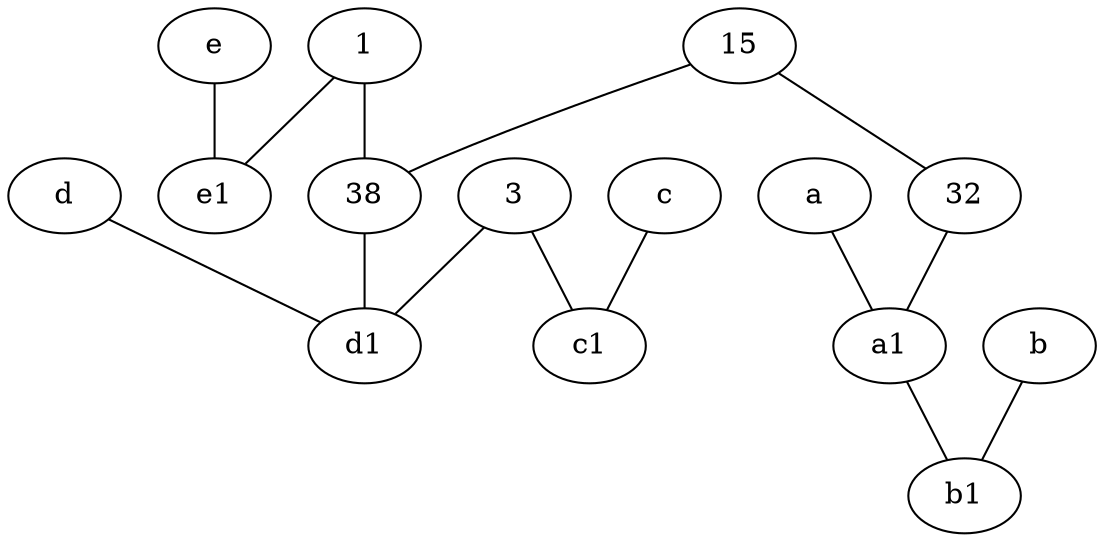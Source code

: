 graph {
	node [labelfontsize=50]
	15 [labelfontsize=50]
	38 [labelfontsize=50]
	d1 [labelfontsize=50 pos="3,5!"]
	32 [labelfontsize=50]
	a1 [labelfontsize=50 pos="8,3!"]
	e1 [labelfontsize=50 pos="7,7!"]
	d [labelfontsize=50 pos="2,5!"]
	1 [labelfontsize=50]
	c1 [labelfontsize=50 pos="4.5,3!"]
	3 [labelfontsize=50]
	b1 [labelfontsize=50 pos="9,4!"]
	32 -- a1
	3 -- d1
	e -- e1
	15 -- 38
	c -- c1
	15 -- 32
	38 -- d1
	a -- a1
	a1 -- b1
	1 -- 38
	d -- d1
	3 -- c1
	b -- b1
	1 -- e1
}
